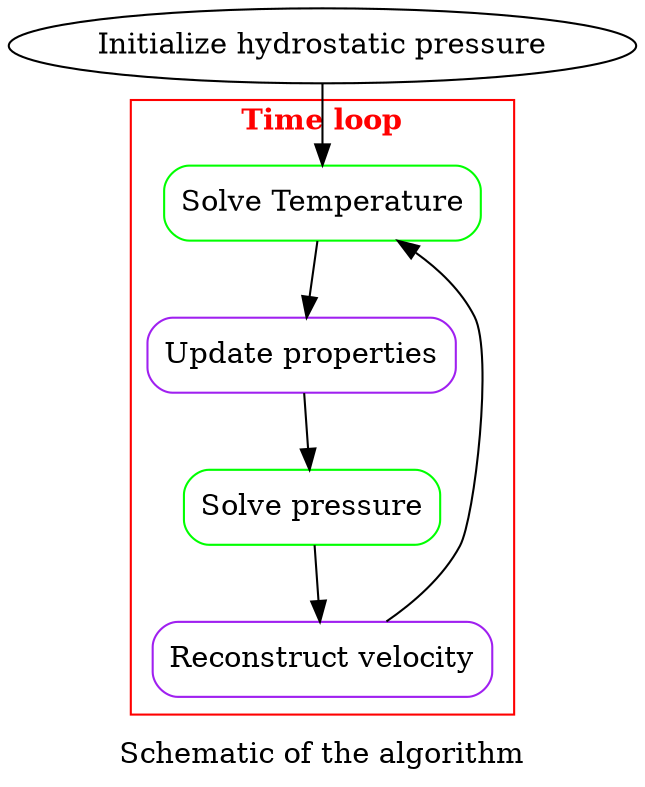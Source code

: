 
  digraph G {
  
  	subgraph cluster_0 {
  		style=box;
  		color=red;
          node_T[label="Solve Temperature", shape=record,style=rounded, color=green,href="TEqn_8H.html"];
          node_prop[label="Update properties", shape=record,style=rounded, color=purple, href="updateProps_8H.html"];
          node_p[label="Solve pressure", shape=record,style=rounded, color=green, href="pEqn_8H.html"];
          node_v[label="Reconstruct velocity", shape=record,style=rounded, color=purple];
  		node_T->node_prop -> node_p -> node_v;
  		label = < <font color='red'><b>Time loop</b></font> >
  	}
      node_v -> node_T;
      node_initP[label="Initialize hydrostatic pressure",color=black,href="initpEqn_8H.html"]
      node_initP -> node_T ;
      label = "Schematic of the algorithm";
  }